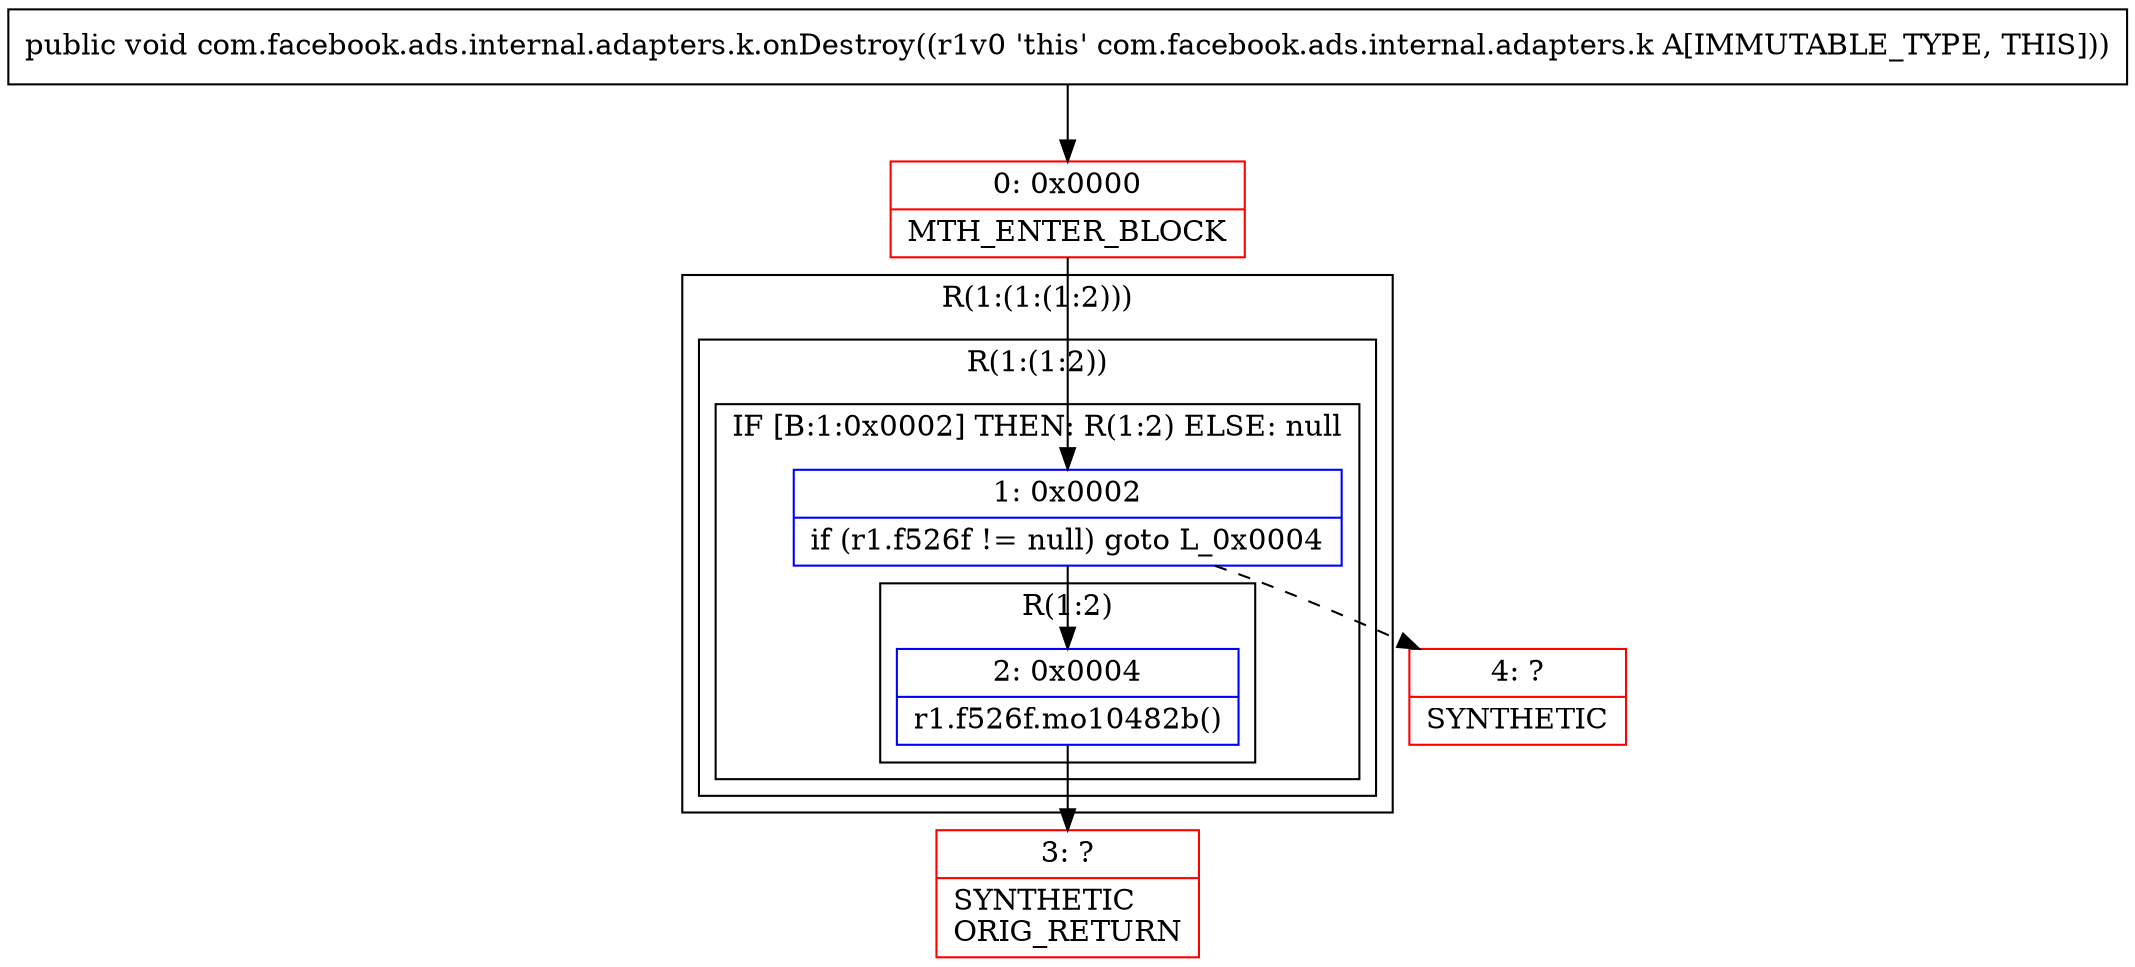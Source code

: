 digraph "CFG forcom.facebook.ads.internal.adapters.k.onDestroy()V" {
subgraph cluster_Region_362271381 {
label = "R(1:(1:(1:2)))";
node [shape=record,color=blue];
subgraph cluster_Region_1778913989 {
label = "R(1:(1:2))";
node [shape=record,color=blue];
subgraph cluster_IfRegion_1265733247 {
label = "IF [B:1:0x0002] THEN: R(1:2) ELSE: null";
node [shape=record,color=blue];
Node_1 [shape=record,label="{1\:\ 0x0002|if (r1.f526f != null) goto L_0x0004\l}"];
subgraph cluster_Region_1665757733 {
label = "R(1:2)";
node [shape=record,color=blue];
Node_2 [shape=record,label="{2\:\ 0x0004|r1.f526f.mo10482b()\l}"];
}
}
}
}
Node_0 [shape=record,color=red,label="{0\:\ 0x0000|MTH_ENTER_BLOCK\l}"];
Node_3 [shape=record,color=red,label="{3\:\ ?|SYNTHETIC\lORIG_RETURN\l}"];
Node_4 [shape=record,color=red,label="{4\:\ ?|SYNTHETIC\l}"];
MethodNode[shape=record,label="{public void com.facebook.ads.internal.adapters.k.onDestroy((r1v0 'this' com.facebook.ads.internal.adapters.k A[IMMUTABLE_TYPE, THIS])) }"];
MethodNode -> Node_0;
Node_1 -> Node_2;
Node_1 -> Node_4[style=dashed];
Node_2 -> Node_3;
Node_0 -> Node_1;
}

